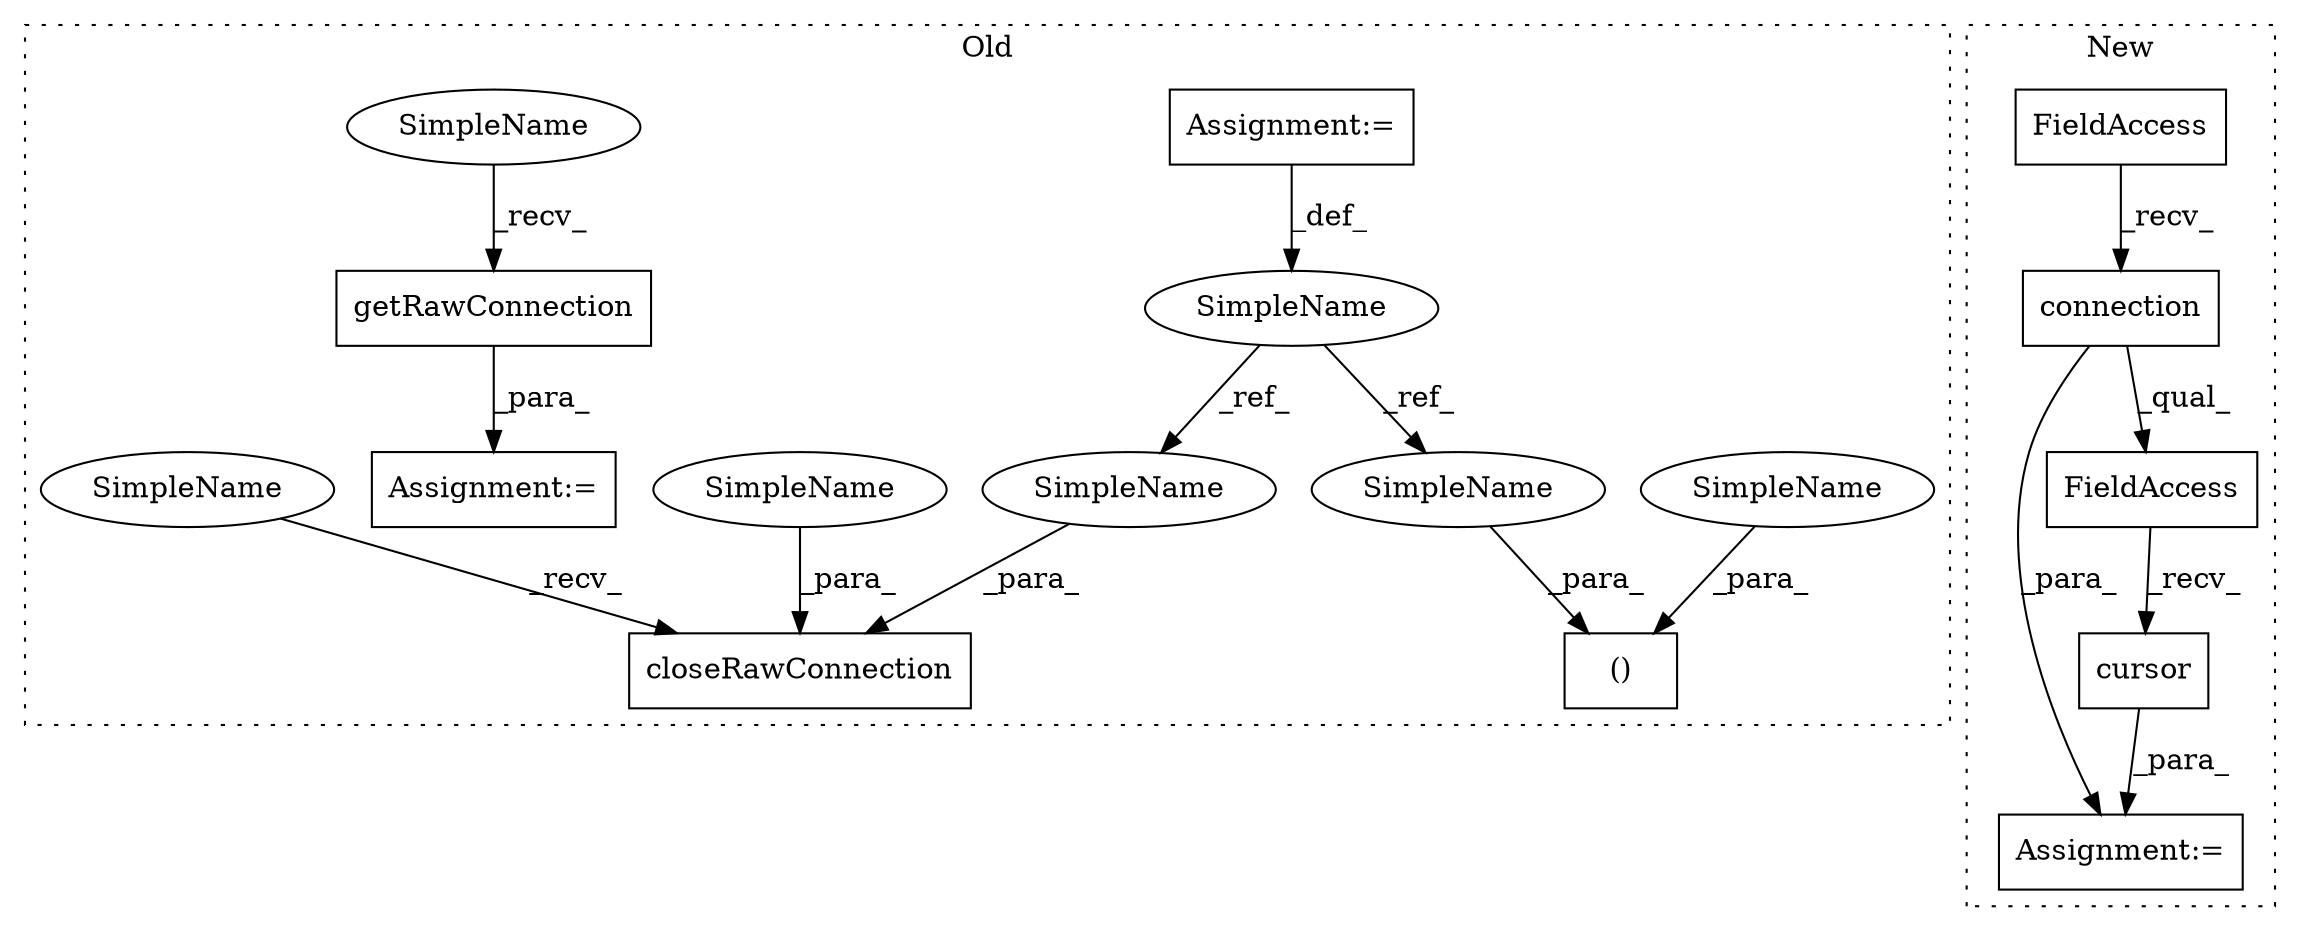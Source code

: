 digraph G {
subgraph cluster0 {
1 [label="()" a="106" s="11382" l="21" shape="box"];
4 [label="Assignment:=" a="7" s="10334" l="2" shape="box"];
5 [label="SimpleName" a="42" s="10334" l="2" shape="ellipse"];
6 [label="closeRawConnection" a="32" s="14378,14406" l="19,1" shape="box"];
10 [label="getRawConnection" a="32" s="11414" l="18" shape="box"];
11 [label="Assignment:=" a="7" s="11403" l="2" shape="box"];
12 [label="SimpleName" a="42" s="11397" l="6" shape="ellipse"];
13 [label="SimpleName" a="42" s="14400" l="6" shape="ellipse"];
14 [label="SimpleName" a="42" s="14397" l="2" shape="ellipse"];
15 [label="SimpleName" a="42" s="11382" l="2" shape="ellipse"];
16 [label="SimpleName" a="42" s="11405" l="8" shape="ellipse"];
17 [label="SimpleName" a="42" s="14369" l="8" shape="ellipse"];
label = "Old";
style="dotted";
}
subgraph cluster1 {
2 [label="cursor" a="32" s="11407" l="8" shape="box"];
3 [label="Assignment:=" a="7" s="11369" l="1" shape="box"];
7 [label="FieldAccess" a="22" s="11370" l="36" shape="box"];
8 [label="connection" a="32" s="11383" l="12" shape="box"];
9 [label="FieldAccess" a="22" s="11370" l="12" shape="box"];
label = "New";
style="dotted";
}
2 -> 3 [label="_para_"];
4 -> 5 [label="_def_"];
5 -> 14 [label="_ref_"];
5 -> 15 [label="_ref_"];
7 -> 2 [label="_recv_"];
8 -> 3 [label="_para_"];
8 -> 7 [label="_qual_"];
9 -> 8 [label="_recv_"];
10 -> 11 [label="_para_"];
12 -> 1 [label="_para_"];
13 -> 6 [label="_para_"];
14 -> 6 [label="_para_"];
15 -> 1 [label="_para_"];
16 -> 10 [label="_recv_"];
17 -> 6 [label="_recv_"];
}